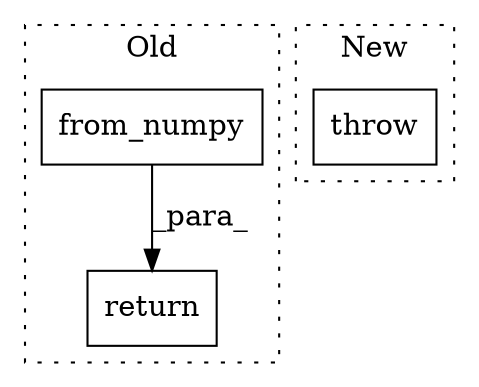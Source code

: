 digraph G {
subgraph cluster0 {
1 [label="from_numpy" a="32" s="2390,2402" l="11,1" shape="box"];
3 [label="return" a="41" s="2709" l="7" shape="box"];
label = "Old";
style="dotted";
}
subgraph cluster1 {
2 [label="throw" a="53" s="2782" l="6" shape="box"];
label = "New";
style="dotted";
}
1 -> 3 [label="_para_"];
}